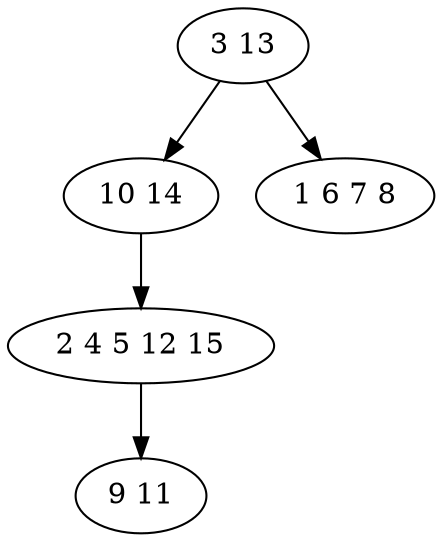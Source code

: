 digraph true_tree {
	"0" -> "1"
	"1" -> "2"
	"0" -> "3"
	"2" -> "4"
	"0" [label="3 13"];
	"1" [label="10 14"];
	"2" [label="2 4 5 12 15"];
	"3" [label="1 6 7 8"];
	"4" [label="9 11"];
}
